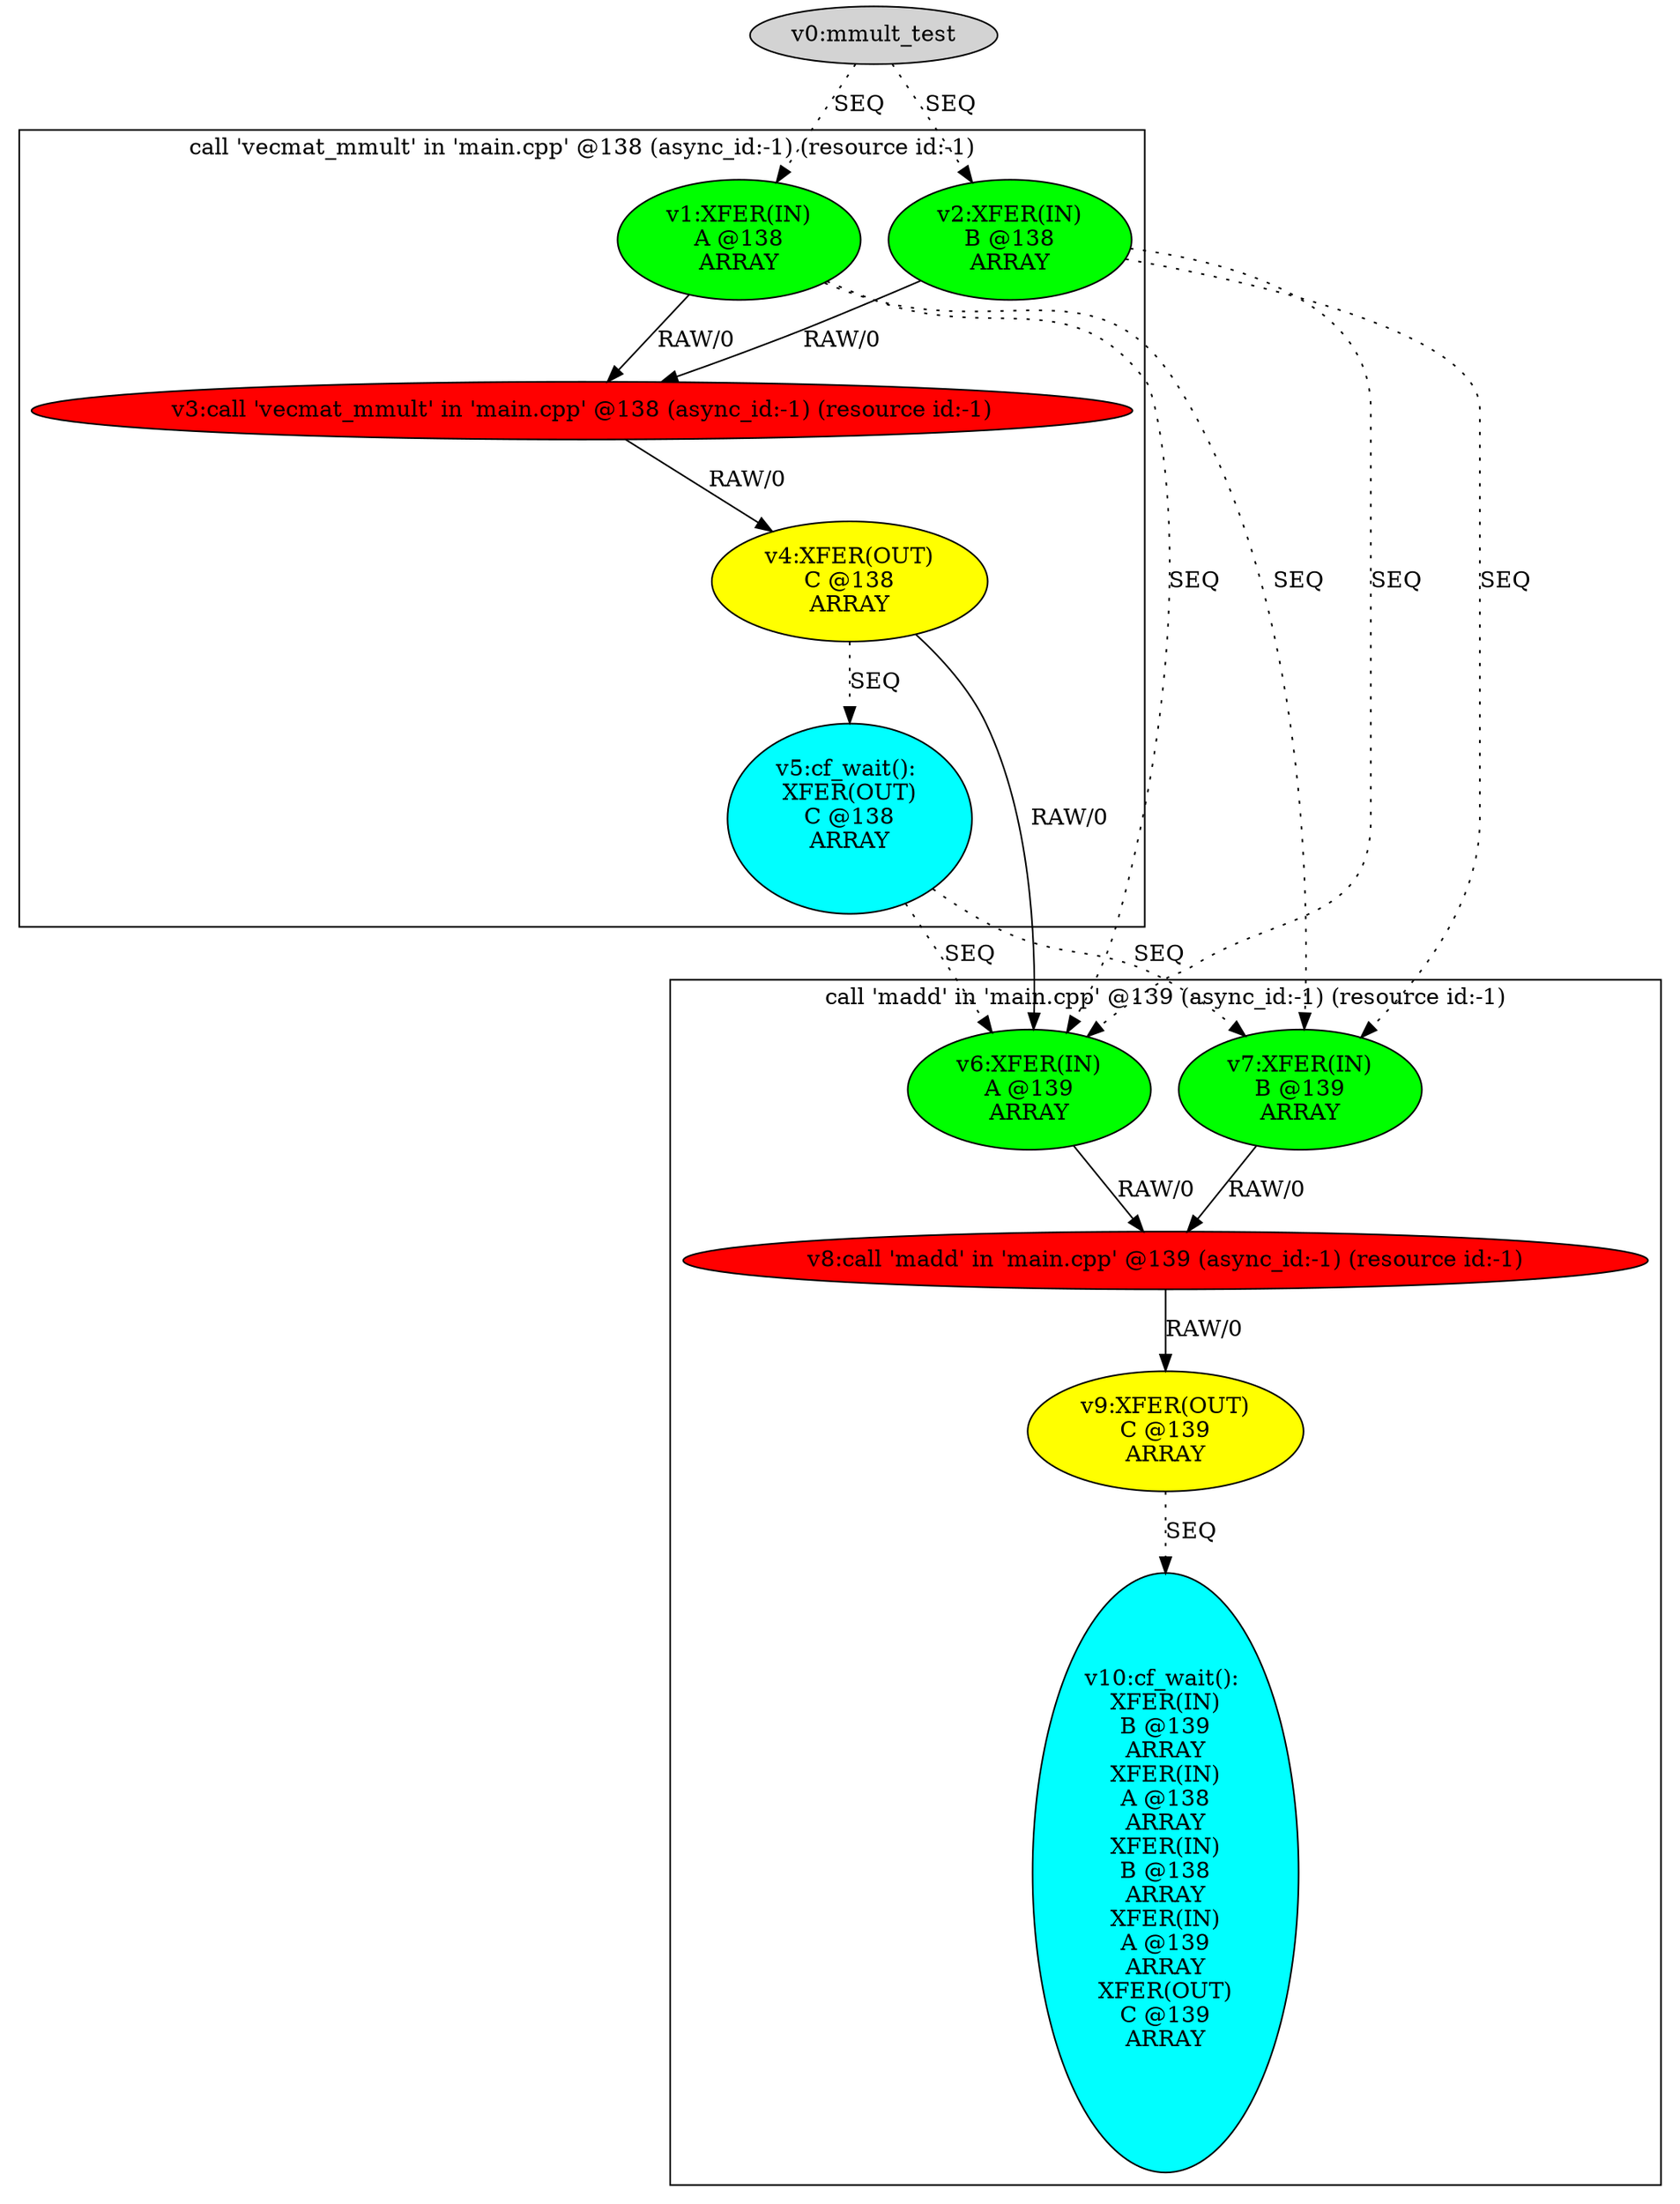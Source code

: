 digraph dm_graph {
v0 [label = "v0:mmult_test" ,style=filled];
v1 [label = "v1:XFER(IN)\nA @138\nARRAY\n" ,style=filled,fillcolor = green];
v2 [label = "v2:XFER(IN)\nB @138\nARRAY\n" ,style=filled,fillcolor = green];
v3 [label = "v3:call 'vecmat_mmult' in 'main.cpp' @138 (async_id:-1) (resource id:-1)\n" ,style=filled,fillcolor = red];
v4 [label = "v4:XFER(OUT)\nC @138\nARRAY\n" ,style=filled,fillcolor = yellow];
v5 [label = "v5:cf_wait(): \nXFER(OUT)\nC @138\nARRAY\n\n" ,style=filled,fillcolor = cyan];
v6 [label = "v6:XFER(IN)\nA @139\nARRAY\n" ,style=filled,fillcolor = green];
v7 [label = "v7:XFER(IN)\nB @139\nARRAY\n" ,style=filled,fillcolor = green];
v8 [label = "v8:call 'madd' in 'main.cpp' @139 (async_id:-1) (resource id:-1)\n" ,style=filled,fillcolor = red];
v9 [label = "v9:XFER(OUT)\nC @139\nARRAY\n" ,style=filled,fillcolor = yellow];
v10 [label = "v10:cf_wait(): \nXFER(IN)\nB @139\nARRAY\nXFER(IN)\nA @138\nARRAY\nXFER(IN)\nB @138\nARRAY\nXFER(IN)\nA @139\nARRAY\nXFER(OUT)\nC @139\nARRAY\n\n" ,style=filled,fillcolor = cyan];
subgraph cluster0 {
v6;
v7;
v8;
v9;
v10;
label = "call 'madd' in 'main.cpp' @139 (async_id:-1) (resource id:-1)\n";
}
subgraph cluster1 {
v1;
v2;
v3;
v4;
v5;
label = "call 'vecmat_mmult' in 'main.cpp' @138 (async_id:-1) (resource id:-1)\n";
}
v1 -> v3 [label = "RAW/0"];
v2 -> v3 [label = "RAW/0"];
v3 -> v4 [label = "RAW/0"];
v4 -> v6 [label = "RAW/0"];
v4 -> v5 [label = "SEQ", style = dotted];
v6 -> v8 [label = "RAW/0"];
v7 -> v8 [label = "RAW/0"];
v8 -> v9 [label = "RAW/0"];
v9 -> v10 [label = "SEQ", style = dotted];
v1 -> v6 [label = "SEQ", style = dotted];
v2 -> v6 [label = "SEQ", style = dotted];
v1 -> v7 [label = "SEQ", style = dotted];
v2 -> v7 [label = "SEQ", style = dotted];
v5 -> v6 [label = "SEQ", style = dotted];
v5 -> v7 [label = "SEQ", style = dotted];
v0 -> v1 [label = "SEQ", style = dotted];
v0 -> v2 [label = "SEQ", style = dotted];
}
